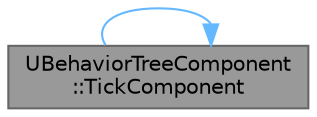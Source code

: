 digraph "UBehaviorTreeComponent::TickComponent"
{
 // INTERACTIVE_SVG=YES
 // LATEX_PDF_SIZE
  bgcolor="transparent";
  edge [fontname=Helvetica,fontsize=10,labelfontname=Helvetica,labelfontsize=10];
  node [fontname=Helvetica,fontsize=10,shape=box,height=0.2,width=0.4];
  rankdir="RL";
  Node1 [id="Node000001",label="UBehaviorTreeComponent\l::TickComponent",height=0.2,width=0.4,color="gray40", fillcolor="grey60", style="filled", fontcolor="black",tooltip="BEGIN UActorComponent overrides."];
  Node1 -> Node1 [id="edge1_Node000001_Node000001",dir="back",color="steelblue1",style="solid",tooltip=" "];
}
